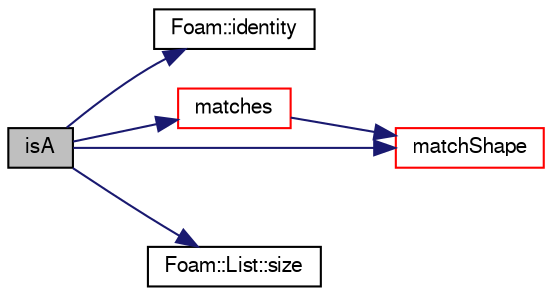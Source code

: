 digraph "isA"
{
  bgcolor="transparent";
  edge [fontname="FreeSans",fontsize="10",labelfontname="FreeSans",labelfontsize="10"];
  node [fontname="FreeSans",fontsize="10",shape=record];
  rankdir="LR";
  Node1298 [label="isA",height=0.2,width=0.4,color="black", fillcolor="grey75", style="filled", fontcolor="black"];
  Node1298 -> Node1299 [color="midnightblue",fontsize="10",style="solid",fontname="FreeSans"];
  Node1299 [label="Foam::identity",height=0.2,width=0.4,color="black",URL="$a21124.html#a36af96cb841435845fffb4fe69208490",tooltip="Create identity map (map[i] == i) of given length. "];
  Node1298 -> Node1300 [color="midnightblue",fontsize="10",style="solid",fontname="FreeSans"];
  Node1300 [label="matches",height=0.2,width=0.4,color="red",URL="$a27174.html#aaf80614ee28c6bfadb117557442c1bed",tooltip="Like isA but also constructs a cellShape (if shape matches) "];
  Node1300 -> Node1301 [color="midnightblue",fontsize="10",style="solid",fontname="FreeSans"];
  Node1301 [label="matchShape",height=0.2,width=0.4,color="red",URL="$a27174.html#a1f0feccca7c36016d7745d9f9d196b6d",tooltip="Low level shape recognition. Return true if matches. "];
  Node1298 -> Node1301 [color="midnightblue",fontsize="10",style="solid",fontname="FreeSans"];
  Node1298 -> Node1412 [color="midnightblue",fontsize="10",style="solid",fontname="FreeSans"];
  Node1412 [label="Foam::List::size",height=0.2,width=0.4,color="black",URL="$a25694.html#a8a5f6fa29bd4b500caf186f60245b384",tooltip="Override size to be inconsistent with allocated storage. "];
}
